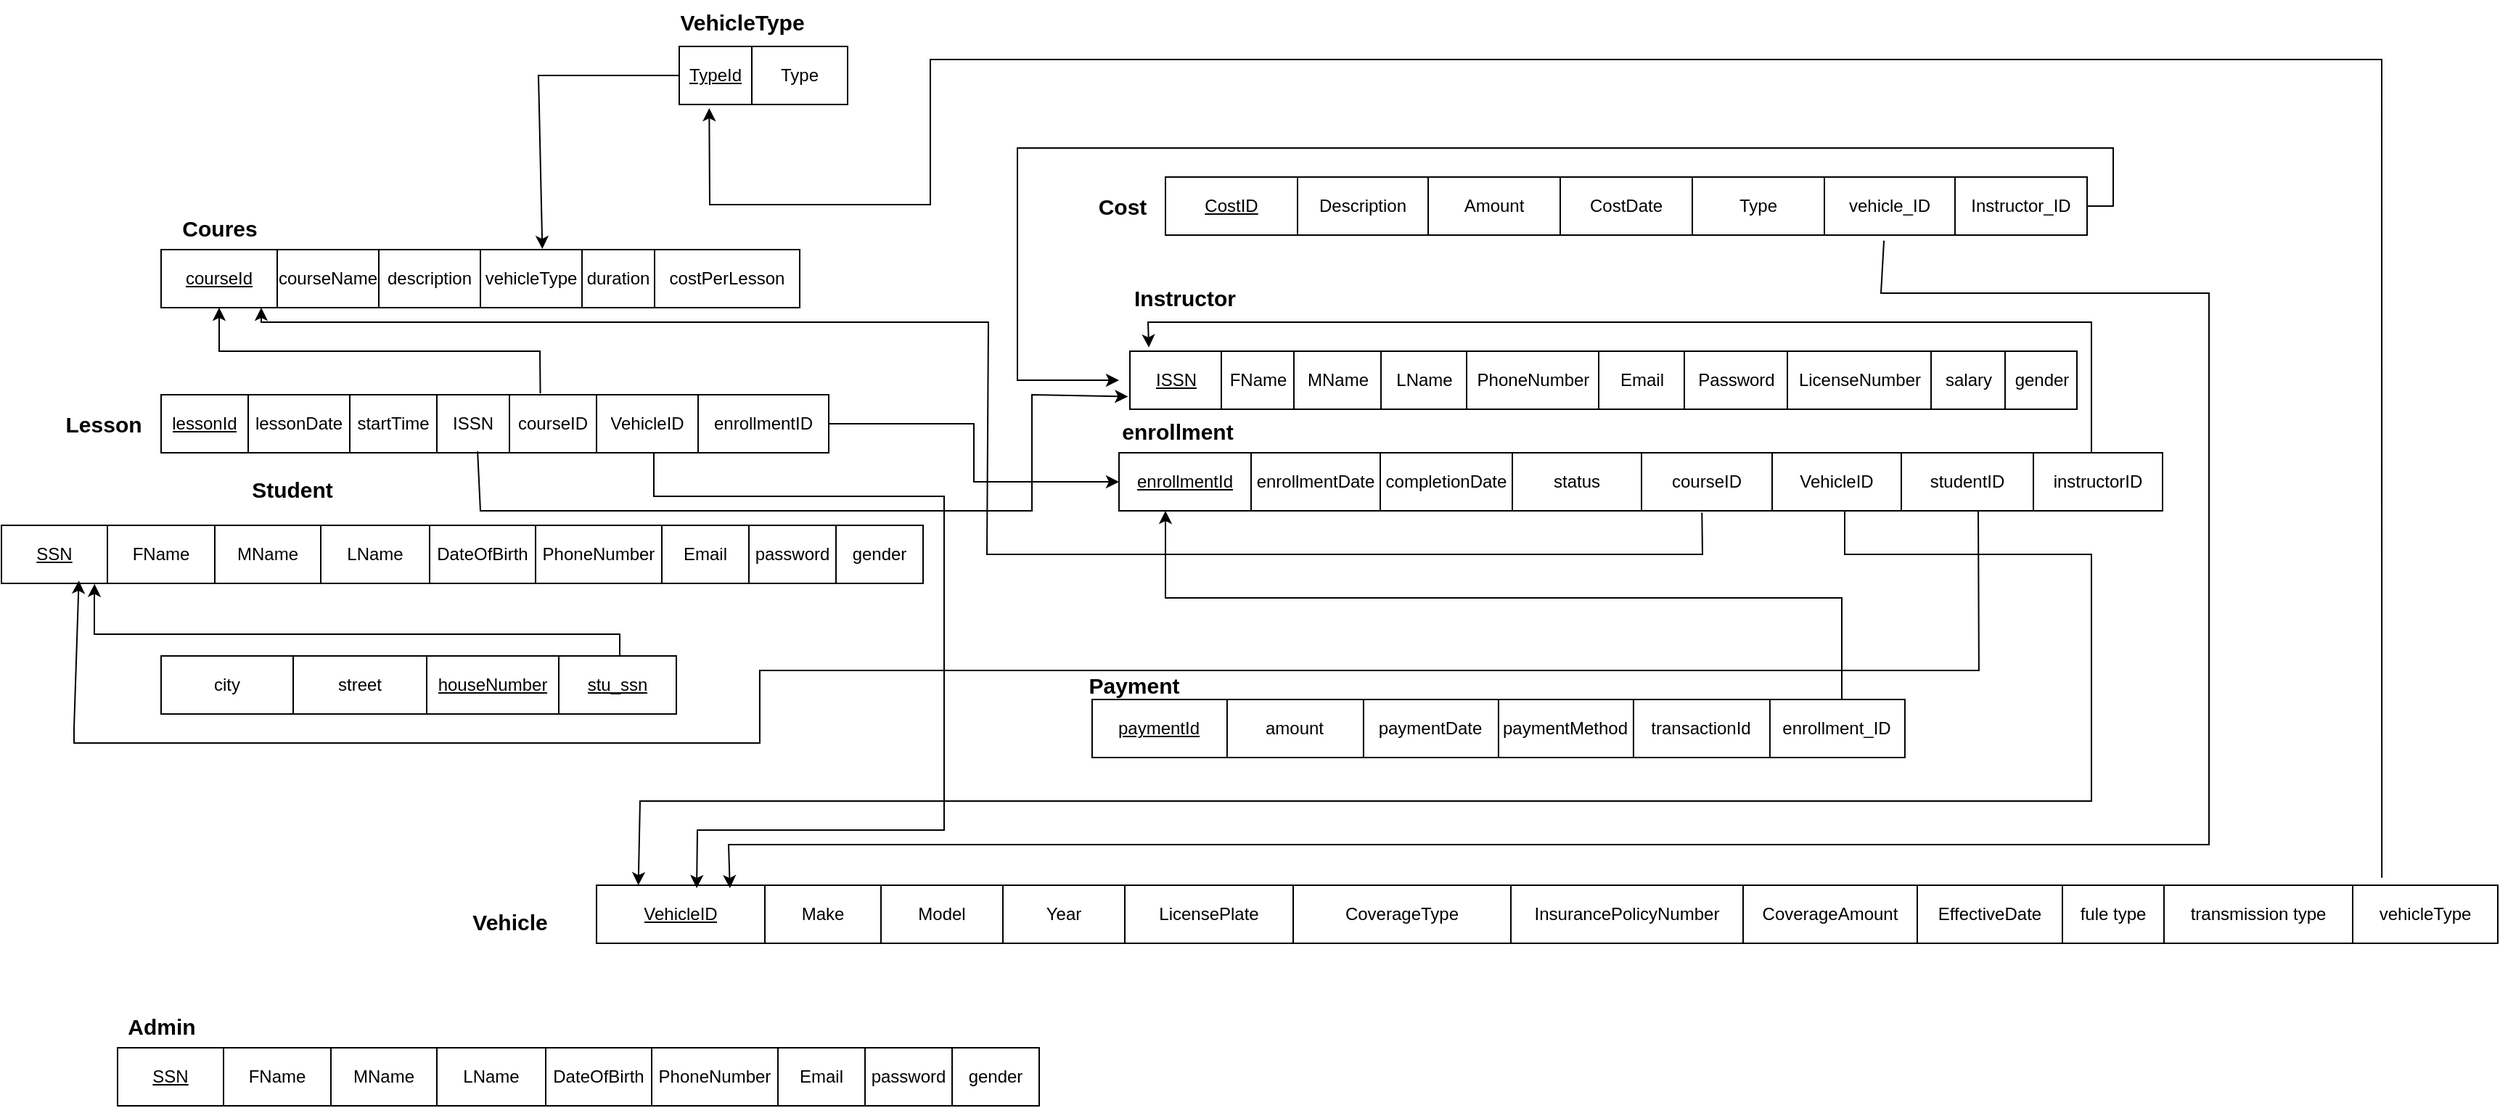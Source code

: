 <mxfile version="22.0.2" type="device">
  <diagram name="Page-1" id="teo13MFbhK6jExrxLfkH">
    <mxGraphModel dx="1036" dy="614" grid="1" gridSize="10" guides="1" tooltips="1" connect="1" arrows="1" fold="1" page="1" pageScale="1" pageWidth="850" pageHeight="1100" math="0" shadow="0">
      <root>
        <mxCell id="0" />
        <mxCell id="1" parent="0" />
        <mxCell id="8K3IB-IRIScUJr-WpSgx-10" value="" style="shape=table;startSize=0;container=1;collapsible=0;childLayout=tableLayout;" parent="1" vertex="1">
          <mxGeometry x="150" y="190" width="440" height="40" as="geometry" />
        </mxCell>
        <mxCell id="8K3IB-IRIScUJr-WpSgx-11" value="" style="shape=tableRow;horizontal=0;startSize=0;swimlaneHead=0;swimlaneBody=0;strokeColor=inherit;top=0;left=0;bottom=0;right=0;collapsible=0;dropTarget=0;fillColor=none;points=[[0,0.5],[1,0.5]];portConstraint=eastwest;" parent="8K3IB-IRIScUJr-WpSgx-10" vertex="1">
          <mxGeometry width="440" height="40" as="geometry" />
        </mxCell>
        <mxCell id="8K3IB-IRIScUJr-WpSgx-12" value="&lt;u&gt;courseId&lt;/u&gt;" style="shape=partialRectangle;html=1;whiteSpace=wrap;connectable=0;strokeColor=inherit;overflow=hidden;fillColor=none;top=0;left=0;bottom=0;right=0;pointerEvents=1;" parent="8K3IB-IRIScUJr-WpSgx-11" vertex="1">
          <mxGeometry width="80" height="40" as="geometry">
            <mxRectangle width="80" height="40" as="alternateBounds" />
          </mxGeometry>
        </mxCell>
        <mxCell id="8K3IB-IRIScUJr-WpSgx-13" value="courseName" style="shape=partialRectangle;html=1;whiteSpace=wrap;connectable=0;strokeColor=inherit;overflow=hidden;fillColor=none;top=0;left=0;bottom=0;right=0;pointerEvents=1;" parent="8K3IB-IRIScUJr-WpSgx-11" vertex="1">
          <mxGeometry x="80" width="70" height="40" as="geometry">
            <mxRectangle width="70" height="40" as="alternateBounds" />
          </mxGeometry>
        </mxCell>
        <mxCell id="8K3IB-IRIScUJr-WpSgx-14" value="description" style="shape=partialRectangle;html=1;whiteSpace=wrap;connectable=0;strokeColor=inherit;overflow=hidden;fillColor=none;top=0;left=0;bottom=0;right=0;pointerEvents=1;" parent="8K3IB-IRIScUJr-WpSgx-11" vertex="1">
          <mxGeometry x="150" width="70" height="40" as="geometry">
            <mxRectangle width="70" height="40" as="alternateBounds" />
          </mxGeometry>
        </mxCell>
        <mxCell id="8K3IB-IRIScUJr-WpSgx-15" value="vehicleType" style="shape=partialRectangle;html=1;whiteSpace=wrap;connectable=0;strokeColor=inherit;overflow=hidden;fillColor=none;top=0;left=0;bottom=0;right=0;pointerEvents=1;" parent="8K3IB-IRIScUJr-WpSgx-11" vertex="1">
          <mxGeometry x="220" width="70" height="40" as="geometry">
            <mxRectangle width="70" height="40" as="alternateBounds" />
          </mxGeometry>
        </mxCell>
        <mxCell id="8K3IB-IRIScUJr-WpSgx-16" value="duration" style="shape=partialRectangle;html=1;whiteSpace=wrap;connectable=0;strokeColor=inherit;overflow=hidden;fillColor=none;top=0;left=0;bottom=0;right=0;pointerEvents=1;" parent="8K3IB-IRIScUJr-WpSgx-11" vertex="1">
          <mxGeometry x="290" width="50" height="40" as="geometry">
            <mxRectangle width="50" height="40" as="alternateBounds" />
          </mxGeometry>
        </mxCell>
        <mxCell id="8K3IB-IRIScUJr-WpSgx-17" value="costPerLesson" style="shape=partialRectangle;html=1;whiteSpace=wrap;connectable=0;strokeColor=inherit;overflow=hidden;fillColor=none;top=0;left=0;bottom=0;right=0;pointerEvents=1;" parent="8K3IB-IRIScUJr-WpSgx-11" vertex="1">
          <mxGeometry x="340" width="100" height="40" as="geometry">
            <mxRectangle width="100" height="40" as="alternateBounds" />
          </mxGeometry>
        </mxCell>
        <mxCell id="8K3IB-IRIScUJr-WpSgx-18" value="" style="shape=table;startSize=0;container=1;collapsible=0;childLayout=tableLayout;" parent="1" vertex="1">
          <mxGeometry x="150" y="290" width="460" height="40" as="geometry" />
        </mxCell>
        <mxCell id="8K3IB-IRIScUJr-WpSgx-19" value="" style="shape=tableRow;horizontal=0;startSize=0;swimlaneHead=0;swimlaneBody=0;strokeColor=inherit;top=0;left=0;bottom=0;right=0;collapsible=0;dropTarget=0;fillColor=none;points=[[0,0.5],[1,0.5]];portConstraint=eastwest;" parent="8K3IB-IRIScUJr-WpSgx-18" vertex="1">
          <mxGeometry width="460" height="40" as="geometry" />
        </mxCell>
        <mxCell id="8K3IB-IRIScUJr-WpSgx-20" value="&lt;u&gt;lessonId&lt;/u&gt;" style="shape=partialRectangle;html=1;whiteSpace=wrap;connectable=0;strokeColor=inherit;overflow=hidden;fillColor=none;top=0;left=0;bottom=0;right=0;pointerEvents=1;" parent="8K3IB-IRIScUJr-WpSgx-19" vertex="1">
          <mxGeometry width="60" height="40" as="geometry">
            <mxRectangle width="60" height="40" as="alternateBounds" />
          </mxGeometry>
        </mxCell>
        <mxCell id="8K3IB-IRIScUJr-WpSgx-21" value="lessonDate" style="shape=partialRectangle;html=1;whiteSpace=wrap;connectable=0;strokeColor=inherit;overflow=hidden;fillColor=none;top=0;left=0;bottom=0;right=0;pointerEvents=1;" parent="8K3IB-IRIScUJr-WpSgx-19" vertex="1">
          <mxGeometry x="60" width="70" height="40" as="geometry">
            <mxRectangle width="70" height="40" as="alternateBounds" />
          </mxGeometry>
        </mxCell>
        <mxCell id="8K3IB-IRIScUJr-WpSgx-22" value="startTime" style="shape=partialRectangle;html=1;whiteSpace=wrap;connectable=0;strokeColor=inherit;overflow=hidden;fillColor=none;top=0;left=0;bottom=0;right=0;pointerEvents=1;" parent="8K3IB-IRIScUJr-WpSgx-19" vertex="1">
          <mxGeometry x="130" width="60" height="40" as="geometry">
            <mxRectangle width="60" height="40" as="alternateBounds" />
          </mxGeometry>
        </mxCell>
        <mxCell id="8K3IB-IRIScUJr-WpSgx-23" value="ISSN" style="shape=partialRectangle;html=1;whiteSpace=wrap;connectable=0;strokeColor=inherit;overflow=hidden;fillColor=none;top=0;left=0;bottom=0;right=0;pointerEvents=1;" parent="8K3IB-IRIScUJr-WpSgx-19" vertex="1">
          <mxGeometry x="190" width="50" height="40" as="geometry">
            <mxRectangle width="50" height="40" as="alternateBounds" />
          </mxGeometry>
        </mxCell>
        <mxCell id="8K3IB-IRIScUJr-WpSgx-24" value="courseID" style="shape=partialRectangle;html=1;whiteSpace=wrap;connectable=0;strokeColor=inherit;overflow=hidden;fillColor=none;top=0;left=0;bottom=0;right=0;pointerEvents=1;" parent="8K3IB-IRIScUJr-WpSgx-19" vertex="1">
          <mxGeometry x="240" width="60" height="40" as="geometry">
            <mxRectangle width="60" height="40" as="alternateBounds" />
          </mxGeometry>
        </mxCell>
        <mxCell id="8K3IB-IRIScUJr-WpSgx-25" value="VehicleID" style="shape=partialRectangle;html=1;whiteSpace=wrap;connectable=0;strokeColor=inherit;overflow=hidden;fillColor=none;top=0;left=0;bottom=0;right=0;pointerEvents=1;" parent="8K3IB-IRIScUJr-WpSgx-19" vertex="1">
          <mxGeometry x="300" width="70" height="40" as="geometry">
            <mxRectangle width="70" height="40" as="alternateBounds" />
          </mxGeometry>
        </mxCell>
        <mxCell id="8K3IB-IRIScUJr-WpSgx-26" value="enrollmentID" style="shape=partialRectangle;html=1;whiteSpace=wrap;connectable=0;strokeColor=inherit;overflow=hidden;fillColor=none;top=0;left=0;bottom=0;right=0;pointerEvents=1;" parent="8K3IB-IRIScUJr-WpSgx-19" vertex="1">
          <mxGeometry x="370" width="90" height="40" as="geometry">
            <mxRectangle width="90" height="40" as="alternateBounds" />
          </mxGeometry>
        </mxCell>
        <mxCell id="8K3IB-IRIScUJr-WpSgx-27" value="" style="shape=table;startSize=0;container=1;collapsible=0;childLayout=tableLayout;" parent="1" vertex="1">
          <mxGeometry x="817.5" y="260" width="652.5" height="40" as="geometry" />
        </mxCell>
        <mxCell id="8K3IB-IRIScUJr-WpSgx-28" value="" style="shape=tableRow;horizontal=0;startSize=0;swimlaneHead=0;swimlaneBody=0;strokeColor=inherit;top=0;left=0;bottom=0;right=0;collapsible=0;dropTarget=0;fillColor=none;points=[[0,0.5],[1,0.5]];portConstraint=eastwest;" parent="8K3IB-IRIScUJr-WpSgx-27" vertex="1">
          <mxGeometry width="652.5" height="40" as="geometry" />
        </mxCell>
        <mxCell id="8K3IB-IRIScUJr-WpSgx-29" value="&lt;u&gt;ISSN&lt;/u&gt;" style="shape=partialRectangle;html=1;whiteSpace=wrap;connectable=0;strokeColor=inherit;overflow=hidden;fillColor=none;top=0;left=0;bottom=0;right=0;pointerEvents=1;" parent="8K3IB-IRIScUJr-WpSgx-28" vertex="1">
          <mxGeometry width="63" height="40" as="geometry">
            <mxRectangle width="63" height="40" as="alternateBounds" />
          </mxGeometry>
        </mxCell>
        <mxCell id="8K3IB-IRIScUJr-WpSgx-30" value="FName" style="shape=partialRectangle;html=1;whiteSpace=wrap;connectable=0;strokeColor=inherit;overflow=hidden;fillColor=none;top=0;left=0;bottom=0;right=0;pointerEvents=1;" parent="8K3IB-IRIScUJr-WpSgx-28" vertex="1">
          <mxGeometry x="63" width="50" height="40" as="geometry">
            <mxRectangle width="50" height="40" as="alternateBounds" />
          </mxGeometry>
        </mxCell>
        <mxCell id="8K3IB-IRIScUJr-WpSgx-31" value="MName" style="shape=partialRectangle;html=1;whiteSpace=wrap;connectable=0;strokeColor=inherit;overflow=hidden;fillColor=none;top=0;left=0;bottom=0;right=0;pointerEvents=1;" parent="8K3IB-IRIScUJr-WpSgx-28" vertex="1">
          <mxGeometry x="113" width="60" height="40" as="geometry">
            <mxRectangle width="60" height="40" as="alternateBounds" />
          </mxGeometry>
        </mxCell>
        <mxCell id="8K3IB-IRIScUJr-WpSgx-32" value="LName" style="shape=partialRectangle;html=1;whiteSpace=wrap;connectable=0;strokeColor=inherit;overflow=hidden;fillColor=none;top=0;left=0;bottom=0;right=0;pointerEvents=1;" parent="8K3IB-IRIScUJr-WpSgx-28" vertex="1">
          <mxGeometry x="173" width="59" height="40" as="geometry">
            <mxRectangle width="59" height="40" as="alternateBounds" />
          </mxGeometry>
        </mxCell>
        <mxCell id="8K3IB-IRIScUJr-WpSgx-33" value="PhoneNumber" style="shape=partialRectangle;html=1;whiteSpace=wrap;connectable=0;strokeColor=inherit;overflow=hidden;fillColor=none;top=0;left=0;bottom=0;right=0;pointerEvents=1;" parent="8K3IB-IRIScUJr-WpSgx-28" vertex="1">
          <mxGeometry x="232" width="91" height="40" as="geometry">
            <mxRectangle width="91" height="40" as="alternateBounds" />
          </mxGeometry>
        </mxCell>
        <mxCell id="ZAvDsY-G491ncxHVcpvr-13" value="Email" style="shape=partialRectangle;html=1;whiteSpace=wrap;connectable=0;strokeColor=inherit;overflow=hidden;fillColor=none;top=0;left=0;bottom=0;right=0;pointerEvents=1;" parent="8K3IB-IRIScUJr-WpSgx-28" vertex="1">
          <mxGeometry x="323" width="59" height="40" as="geometry">
            <mxRectangle width="59" height="40" as="alternateBounds" />
          </mxGeometry>
        </mxCell>
        <mxCell id="8K3IB-IRIScUJr-WpSgx-34" value="Password" style="shape=partialRectangle;html=1;whiteSpace=wrap;connectable=0;strokeColor=inherit;overflow=hidden;fillColor=none;top=0;left=0;bottom=0;right=0;pointerEvents=1;" parent="8K3IB-IRIScUJr-WpSgx-28" vertex="1">
          <mxGeometry x="382" width="71" height="40" as="geometry">
            <mxRectangle width="71" height="40" as="alternateBounds" />
          </mxGeometry>
        </mxCell>
        <mxCell id="8K3IB-IRIScUJr-WpSgx-35" value="LicenseNumber" style="shape=partialRectangle;html=1;whiteSpace=wrap;connectable=0;strokeColor=inherit;overflow=hidden;fillColor=none;top=0;left=0;bottom=0;right=0;pointerEvents=1;" parent="8K3IB-IRIScUJr-WpSgx-28" vertex="1">
          <mxGeometry x="453" width="99" height="40" as="geometry">
            <mxRectangle width="99" height="40" as="alternateBounds" />
          </mxGeometry>
        </mxCell>
        <mxCell id="8K3IB-IRIScUJr-WpSgx-36" value="salary" style="shape=partialRectangle;html=1;whiteSpace=wrap;connectable=0;strokeColor=inherit;overflow=hidden;fillColor=none;top=0;left=0;bottom=0;right=0;pointerEvents=1;" parent="8K3IB-IRIScUJr-WpSgx-28" vertex="1">
          <mxGeometry x="552" width="51" height="40" as="geometry">
            <mxRectangle width="51" height="40" as="alternateBounds" />
          </mxGeometry>
        </mxCell>
        <mxCell id="Yx13DyhsHsXI03rWYk0f-2" value="gender" style="shape=partialRectangle;html=1;whiteSpace=wrap;connectable=0;strokeColor=inherit;overflow=hidden;fillColor=none;top=0;left=0;bottom=0;right=0;pointerEvents=1;" parent="8K3IB-IRIScUJr-WpSgx-28" vertex="1">
          <mxGeometry x="603" width="50" height="40" as="geometry">
            <mxRectangle width="50" height="40" as="alternateBounds" />
          </mxGeometry>
        </mxCell>
        <mxCell id="8K3IB-IRIScUJr-WpSgx-37" value="" style="shape=table;startSize=0;container=1;collapsible=0;childLayout=tableLayout;" parent="1" vertex="1">
          <mxGeometry x="40" y="380" width="635" height="40.0" as="geometry" />
        </mxCell>
        <mxCell id="8K3IB-IRIScUJr-WpSgx-38" value="" style="shape=tableRow;horizontal=0;startSize=0;swimlaneHead=0;swimlaneBody=0;strokeColor=inherit;top=0;left=0;bottom=0;right=0;collapsible=0;dropTarget=0;fillColor=none;points=[[0,0.5],[1,0.5]];portConstraint=eastwest;" parent="8K3IB-IRIScUJr-WpSgx-37" vertex="1">
          <mxGeometry width="635" height="40" as="geometry" />
        </mxCell>
        <mxCell id="8K3IB-IRIScUJr-WpSgx-39" value="&lt;u&gt;SSN&lt;/u&gt;" style="shape=partialRectangle;html=1;whiteSpace=wrap;connectable=0;strokeColor=inherit;overflow=hidden;fillColor=none;top=0;left=0;bottom=0;right=0;pointerEvents=1;" parent="8K3IB-IRIScUJr-WpSgx-38" vertex="1">
          <mxGeometry width="73" height="40" as="geometry">
            <mxRectangle width="73" height="40" as="alternateBounds" />
          </mxGeometry>
        </mxCell>
        <mxCell id="8K3IB-IRIScUJr-WpSgx-40" value="FName" style="shape=partialRectangle;html=1;whiteSpace=wrap;connectable=0;strokeColor=inherit;overflow=hidden;fillColor=none;top=0;left=0;bottom=0;right=0;pointerEvents=1;" parent="8K3IB-IRIScUJr-WpSgx-38" vertex="1">
          <mxGeometry x="73" width="74" height="40" as="geometry">
            <mxRectangle width="74" height="40" as="alternateBounds" />
          </mxGeometry>
        </mxCell>
        <mxCell id="8K3IB-IRIScUJr-WpSgx-41" value="MName" style="shape=partialRectangle;html=1;whiteSpace=wrap;connectable=0;strokeColor=inherit;overflow=hidden;fillColor=none;top=0;left=0;bottom=0;right=0;pointerEvents=1;" parent="8K3IB-IRIScUJr-WpSgx-38" vertex="1">
          <mxGeometry x="147" width="73" height="40" as="geometry">
            <mxRectangle width="73" height="40" as="alternateBounds" />
          </mxGeometry>
        </mxCell>
        <mxCell id="8K3IB-IRIScUJr-WpSgx-42" value="LName" style="shape=partialRectangle;html=1;whiteSpace=wrap;connectable=0;strokeColor=inherit;overflow=hidden;fillColor=none;top=0;left=0;bottom=0;right=0;pointerEvents=1;" parent="8K3IB-IRIScUJr-WpSgx-38" vertex="1">
          <mxGeometry x="220" width="75" height="40" as="geometry">
            <mxRectangle width="75" height="40" as="alternateBounds" />
          </mxGeometry>
        </mxCell>
        <mxCell id="8K3IB-IRIScUJr-WpSgx-43" value="DateOfBirth" style="shape=partialRectangle;html=1;whiteSpace=wrap;connectable=0;strokeColor=inherit;overflow=hidden;fillColor=none;top=0;left=0;bottom=0;right=0;pointerEvents=1;" parent="8K3IB-IRIScUJr-WpSgx-38" vertex="1">
          <mxGeometry x="295" width="73" height="40" as="geometry">
            <mxRectangle width="73" height="40" as="alternateBounds" />
          </mxGeometry>
        </mxCell>
        <mxCell id="8K3IB-IRIScUJr-WpSgx-44" value="PhoneNumber" style="shape=partialRectangle;html=1;whiteSpace=wrap;connectable=0;strokeColor=inherit;overflow=hidden;fillColor=none;top=0;left=0;bottom=0;right=0;pointerEvents=1;" parent="8K3IB-IRIScUJr-WpSgx-38" vertex="1">
          <mxGeometry x="368" width="87" height="40" as="geometry">
            <mxRectangle width="87" height="40" as="alternateBounds" />
          </mxGeometry>
        </mxCell>
        <mxCell id="8K3IB-IRIScUJr-WpSgx-45" value="Email" style="shape=partialRectangle;html=1;whiteSpace=wrap;connectable=0;strokeColor=inherit;overflow=hidden;fillColor=none;top=0;left=0;bottom=0;right=0;pointerEvents=1;" parent="8K3IB-IRIScUJr-WpSgx-38" vertex="1">
          <mxGeometry x="455" width="60" height="40" as="geometry">
            <mxRectangle width="60" height="40" as="alternateBounds" />
          </mxGeometry>
        </mxCell>
        <mxCell id="ZAvDsY-G491ncxHVcpvr-3" value="password" style="shape=partialRectangle;html=1;whiteSpace=wrap;connectable=0;strokeColor=inherit;overflow=hidden;fillColor=none;top=0;left=0;bottom=0;right=0;pointerEvents=1;" parent="8K3IB-IRIScUJr-WpSgx-38" vertex="1">
          <mxGeometry x="515" width="60" height="40" as="geometry">
            <mxRectangle width="60" height="40" as="alternateBounds" />
          </mxGeometry>
        </mxCell>
        <mxCell id="Yx13DyhsHsXI03rWYk0f-1" value="gender" style="shape=partialRectangle;html=1;whiteSpace=wrap;connectable=0;strokeColor=inherit;overflow=hidden;fillColor=none;top=0;left=0;bottom=0;right=0;pointerEvents=1;" parent="8K3IB-IRIScUJr-WpSgx-38" vertex="1">
          <mxGeometry x="575" width="60" height="40" as="geometry">
            <mxRectangle width="60" height="40" as="alternateBounds" />
          </mxGeometry>
        </mxCell>
        <mxCell id="8K3IB-IRIScUJr-WpSgx-104" style="edgeStyle=orthogonalEdgeStyle;rounded=0;orthogonalLoop=1;jettySize=auto;html=1;exitX=0.859;exitY=0.045;exitDx=0;exitDy=0;exitPerimeter=0;entryX=0.101;entryY=1.008;entryDx=0;entryDy=0;entryPerimeter=0;" parent="1" target="8K3IB-IRIScUJr-WpSgx-38" edge="1">
          <mxGeometry relative="1" as="geometry">
            <mxPoint x="91.025" y="430.0" as="targetPoint" />
            <Array as="points">
              <mxPoint x="456" y="480" />
              <mxPoint x="466" y="480" />
              <mxPoint x="466" y="455" />
              <mxPoint x="104" y="455" />
              <mxPoint x="104" y="430" />
            </Array>
            <mxPoint x="455.945" y="482.0" as="sourcePoint" />
          </mxGeometry>
        </mxCell>
        <mxCell id="8K3IB-IRIScUJr-WpSgx-46" value="" style="shape=table;startSize=0;container=1;collapsible=0;childLayout=tableLayout;" parent="1" vertex="1">
          <mxGeometry x="150" y="470" width="355" height="40" as="geometry" />
        </mxCell>
        <mxCell id="8K3IB-IRIScUJr-WpSgx-47" value="" style="shape=tableRow;horizontal=0;startSize=0;swimlaneHead=0;swimlaneBody=0;strokeColor=inherit;top=0;left=0;bottom=0;right=0;collapsible=0;dropTarget=0;fillColor=none;points=[[0,0.5],[1,0.5]];portConstraint=eastwest;" parent="8K3IB-IRIScUJr-WpSgx-46" vertex="1">
          <mxGeometry width="355" height="40" as="geometry" />
        </mxCell>
        <mxCell id="8K3IB-IRIScUJr-WpSgx-48" value="city" style="shape=partialRectangle;html=1;whiteSpace=wrap;connectable=0;strokeColor=inherit;overflow=hidden;fillColor=none;top=0;left=0;bottom=0;right=0;pointerEvents=1;" parent="8K3IB-IRIScUJr-WpSgx-47" vertex="1">
          <mxGeometry width="91" height="40" as="geometry">
            <mxRectangle width="91" height="40" as="alternateBounds" />
          </mxGeometry>
        </mxCell>
        <mxCell id="8K3IB-IRIScUJr-WpSgx-49" value="street" style="shape=partialRectangle;html=1;whiteSpace=wrap;connectable=0;strokeColor=inherit;overflow=hidden;fillColor=none;top=0;left=0;bottom=0;right=0;pointerEvents=1;" parent="8K3IB-IRIScUJr-WpSgx-47" vertex="1">
          <mxGeometry x="91" width="92" height="40" as="geometry">
            <mxRectangle width="92" height="40" as="alternateBounds" />
          </mxGeometry>
        </mxCell>
        <mxCell id="8K3IB-IRIScUJr-WpSgx-50" value="&lt;u&gt;houseNumber&lt;/u&gt;" style="shape=partialRectangle;html=1;whiteSpace=wrap;connectable=0;strokeColor=inherit;overflow=hidden;fillColor=none;top=0;left=0;bottom=0;right=0;pointerEvents=1;" parent="8K3IB-IRIScUJr-WpSgx-47" vertex="1">
          <mxGeometry x="183" width="91" height="40" as="geometry">
            <mxRectangle width="91" height="40" as="alternateBounds" />
          </mxGeometry>
        </mxCell>
        <mxCell id="8K3IB-IRIScUJr-WpSgx-51" value="&lt;u&gt;stu_ssn&lt;/u&gt;" style="shape=partialRectangle;html=1;whiteSpace=wrap;connectable=0;strokeColor=inherit;overflow=hidden;fillColor=none;top=0;left=0;bottom=0;right=0;pointerEvents=1;" parent="8K3IB-IRIScUJr-WpSgx-47" vertex="1">
          <mxGeometry x="274" width="81" height="40" as="geometry">
            <mxRectangle width="81" height="40" as="alternateBounds" />
          </mxGeometry>
        </mxCell>
        <mxCell id="8K3IB-IRIScUJr-WpSgx-105" style="edgeStyle=orthogonalEdgeStyle;rounded=0;orthogonalLoop=1;jettySize=auto;html=1;" parent="1" edge="1">
          <mxGeometry relative="1" as="geometry">
            <mxPoint x="842" y="370" as="targetPoint" />
            <mxPoint x="1308" y="506" as="sourcePoint" />
            <Array as="points">
              <mxPoint x="1308" y="430" />
              <mxPoint x="842" y="430" />
            </Array>
          </mxGeometry>
        </mxCell>
        <mxCell id="8K3IB-IRIScUJr-WpSgx-87" value="" style="shape=table;startSize=0;container=1;collapsible=0;childLayout=tableLayout;" parent="1" vertex="1">
          <mxGeometry x="791.47" y="500" width="560" height="40" as="geometry" />
        </mxCell>
        <mxCell id="8K3IB-IRIScUJr-WpSgx-88" value="" style="shape=tableRow;horizontal=0;startSize=0;swimlaneHead=0;swimlaneBody=0;strokeColor=inherit;top=0;left=0;bottom=0;right=0;collapsible=0;dropTarget=0;fillColor=none;points=[[0,0.5],[1,0.5]];portConstraint=eastwest;" parent="8K3IB-IRIScUJr-WpSgx-87" vertex="1">
          <mxGeometry width="560" height="40" as="geometry" />
        </mxCell>
        <mxCell id="8K3IB-IRIScUJr-WpSgx-89" value="&lt;u&gt;paymentId&lt;/u&gt;" style="shape=partialRectangle;html=1;whiteSpace=wrap;connectable=0;strokeColor=inherit;overflow=hidden;fillColor=none;top=0;left=0;bottom=0;right=0;pointerEvents=1;" parent="8K3IB-IRIScUJr-WpSgx-88" vertex="1">
          <mxGeometry width="93" height="40" as="geometry">
            <mxRectangle width="93" height="40" as="alternateBounds" />
          </mxGeometry>
        </mxCell>
        <mxCell id="8K3IB-IRIScUJr-WpSgx-90" value="amount" style="shape=partialRectangle;html=1;whiteSpace=wrap;connectable=0;strokeColor=inherit;overflow=hidden;fillColor=none;top=0;left=0;bottom=0;right=0;pointerEvents=1;" parent="8K3IB-IRIScUJr-WpSgx-88" vertex="1">
          <mxGeometry x="93" width="94" height="40" as="geometry">
            <mxRectangle width="94" height="40" as="alternateBounds" />
          </mxGeometry>
        </mxCell>
        <mxCell id="8K3IB-IRIScUJr-WpSgx-91" value="paymentDate" style="shape=partialRectangle;html=1;whiteSpace=wrap;connectable=0;strokeColor=inherit;overflow=hidden;fillColor=none;top=0;left=0;bottom=0;right=0;pointerEvents=1;" parent="8K3IB-IRIScUJr-WpSgx-88" vertex="1">
          <mxGeometry x="187" width="93" height="40" as="geometry">
            <mxRectangle width="93" height="40" as="alternateBounds" />
          </mxGeometry>
        </mxCell>
        <mxCell id="8K3IB-IRIScUJr-WpSgx-92" value="paymentMethod" style="shape=partialRectangle;html=1;whiteSpace=wrap;connectable=0;strokeColor=inherit;overflow=hidden;fillColor=none;top=0;left=0;bottom=0;right=0;pointerEvents=1;" parent="8K3IB-IRIScUJr-WpSgx-88" vertex="1">
          <mxGeometry x="280" width="93" height="40" as="geometry">
            <mxRectangle width="93" height="40" as="alternateBounds" />
          </mxGeometry>
        </mxCell>
        <mxCell id="8K3IB-IRIScUJr-WpSgx-93" value="transactionId" style="shape=partialRectangle;html=1;whiteSpace=wrap;connectable=0;strokeColor=inherit;overflow=hidden;fillColor=none;top=0;left=0;bottom=0;right=0;pointerEvents=1;" parent="8K3IB-IRIScUJr-WpSgx-88" vertex="1">
          <mxGeometry x="373" width="94" height="40" as="geometry">
            <mxRectangle width="94" height="40" as="alternateBounds" />
          </mxGeometry>
        </mxCell>
        <mxCell id="8K3IB-IRIScUJr-WpSgx-94" value="enrollment_ID" style="shape=partialRectangle;html=1;whiteSpace=wrap;connectable=0;strokeColor=inherit;overflow=hidden;fillColor=none;top=0;left=0;bottom=0;right=0;pointerEvents=1;" parent="8K3IB-IRIScUJr-WpSgx-88" vertex="1">
          <mxGeometry x="467" width="93" height="40" as="geometry">
            <mxRectangle width="93" height="40" as="alternateBounds" />
          </mxGeometry>
        </mxCell>
        <mxCell id="8K3IB-IRIScUJr-WpSgx-66" value="" style="shape=table;startSize=0;container=1;collapsible=0;childLayout=tableLayout;" parent="1" vertex="1">
          <mxGeometry x="810" y="330" width="719" height="40" as="geometry" />
        </mxCell>
        <mxCell id="8K3IB-IRIScUJr-WpSgx-67" value="" style="shape=tableRow;horizontal=0;startSize=0;swimlaneHead=0;swimlaneBody=0;strokeColor=inherit;top=0;left=0;bottom=0;right=0;collapsible=0;dropTarget=0;fillColor=none;points=[[0,0.5],[1,0.5]];portConstraint=eastwest;" parent="8K3IB-IRIScUJr-WpSgx-66" vertex="1">
          <mxGeometry width="719" height="40" as="geometry" />
        </mxCell>
        <mxCell id="8K3IB-IRIScUJr-WpSgx-68" value="&lt;u&gt;enrollmentId&lt;/u&gt;" style="shape=partialRectangle;html=1;whiteSpace=wrap;connectable=0;strokeColor=inherit;overflow=hidden;fillColor=none;top=0;left=0;bottom=0;right=0;pointerEvents=1;" parent="8K3IB-IRIScUJr-WpSgx-67" vertex="1">
          <mxGeometry width="91" height="40" as="geometry">
            <mxRectangle width="91" height="40" as="alternateBounds" />
          </mxGeometry>
        </mxCell>
        <mxCell id="8K3IB-IRIScUJr-WpSgx-69" value="enrollmentDate" style="shape=partialRectangle;html=1;whiteSpace=wrap;connectable=0;strokeColor=inherit;overflow=hidden;fillColor=none;top=0;left=0;bottom=0;right=0;pointerEvents=1;" parent="8K3IB-IRIScUJr-WpSgx-67" vertex="1">
          <mxGeometry x="91" width="89" height="40" as="geometry">
            <mxRectangle width="89" height="40" as="alternateBounds" />
          </mxGeometry>
        </mxCell>
        <mxCell id="8K3IB-IRIScUJr-WpSgx-70" value="completionDate" style="shape=partialRectangle;html=1;whiteSpace=wrap;connectable=0;strokeColor=inherit;overflow=hidden;fillColor=none;top=0;left=0;bottom=0;right=0;pointerEvents=1;" parent="8K3IB-IRIScUJr-WpSgx-67" vertex="1">
          <mxGeometry x="180" width="91" height="40" as="geometry">
            <mxRectangle width="91" height="40" as="alternateBounds" />
          </mxGeometry>
        </mxCell>
        <mxCell id="8K3IB-IRIScUJr-WpSgx-71" value="status" style="shape=partialRectangle;html=1;whiteSpace=wrap;connectable=0;strokeColor=inherit;overflow=hidden;fillColor=none;top=0;left=0;bottom=0;right=0;pointerEvents=1;" parent="8K3IB-IRIScUJr-WpSgx-67" vertex="1">
          <mxGeometry x="271" width="89" height="40" as="geometry">
            <mxRectangle width="89" height="40" as="alternateBounds" />
          </mxGeometry>
        </mxCell>
        <mxCell id="8K3IB-IRIScUJr-WpSgx-72" value="courseID" style="shape=partialRectangle;html=1;whiteSpace=wrap;connectable=0;strokeColor=inherit;overflow=hidden;fillColor=none;top=0;left=0;bottom=0;right=0;pointerEvents=1;" parent="8K3IB-IRIScUJr-WpSgx-67" vertex="1">
          <mxGeometry x="360" width="90" height="40" as="geometry">
            <mxRectangle width="90" height="40" as="alternateBounds" />
          </mxGeometry>
        </mxCell>
        <mxCell id="8K3IB-IRIScUJr-WpSgx-73" value="VehicleID" style="shape=partialRectangle;html=1;whiteSpace=wrap;connectable=0;strokeColor=inherit;overflow=hidden;fillColor=none;top=0;left=0;bottom=0;right=0;pointerEvents=1;" parent="8K3IB-IRIScUJr-WpSgx-67" vertex="1">
          <mxGeometry x="450" width="89" height="40" as="geometry">
            <mxRectangle width="89" height="40" as="alternateBounds" />
          </mxGeometry>
        </mxCell>
        <mxCell id="8K3IB-IRIScUJr-WpSgx-74" value="studentID" style="shape=partialRectangle;html=1;whiteSpace=wrap;connectable=0;strokeColor=inherit;overflow=hidden;fillColor=none;top=0;left=0;bottom=0;right=0;pointerEvents=1;" parent="8K3IB-IRIScUJr-WpSgx-67" vertex="1">
          <mxGeometry x="539" width="91" height="40" as="geometry">
            <mxRectangle width="91" height="40" as="alternateBounds" />
          </mxGeometry>
        </mxCell>
        <mxCell id="8K3IB-IRIScUJr-WpSgx-75" value="instructorID" style="shape=partialRectangle;html=1;whiteSpace=wrap;connectable=0;strokeColor=inherit;overflow=hidden;fillColor=none;top=0;left=0;bottom=0;right=0;pointerEvents=1;" parent="8K3IB-IRIScUJr-WpSgx-67" vertex="1">
          <mxGeometry x="630" width="89" height="40" as="geometry">
            <mxRectangle width="89" height="40" as="alternateBounds" />
          </mxGeometry>
        </mxCell>
        <mxCell id="8K3IB-IRIScUJr-WpSgx-108" value="" style="endArrow=classic;html=1;rounded=0;entryX=0.02;entryY=-0.065;entryDx=0;entryDy=0;entryPerimeter=0;" parent="1" target="8K3IB-IRIScUJr-WpSgx-28" edge="1">
          <mxGeometry width="50" height="50" relative="1" as="geometry">
            <mxPoint x="1480" y="330" as="sourcePoint" />
            <mxPoint x="830" y="240" as="targetPoint" />
            <Array as="points">
              <mxPoint x="1480" y="270" />
              <mxPoint x="1480" y="240" />
              <mxPoint x="830" y="240" />
            </Array>
          </mxGeometry>
        </mxCell>
        <mxCell id="8K3IB-IRIScUJr-WpSgx-110" style="edgeStyle=orthogonalEdgeStyle;rounded=0;orthogonalLoop=1;jettySize=auto;html=1;exitX=1;exitY=0.5;exitDx=0;exitDy=0;" parent="1" source="8K3IB-IRIScUJr-WpSgx-19" target="8K3IB-IRIScUJr-WpSgx-67" edge="1">
          <mxGeometry relative="1" as="geometry" />
        </mxCell>
        <mxCell id="8K3IB-IRIScUJr-WpSgx-95" value="" style="shape=table;startSize=0;container=1;collapsible=0;childLayout=tableLayout;" parent="1" vertex="1">
          <mxGeometry x="842" y="140" width="635" height="40" as="geometry" />
        </mxCell>
        <mxCell id="8K3IB-IRIScUJr-WpSgx-96" value="" style="shape=tableRow;horizontal=0;startSize=0;swimlaneHead=0;swimlaneBody=0;strokeColor=inherit;top=0;left=0;bottom=0;right=0;collapsible=0;dropTarget=0;fillColor=none;points=[[0,0.5],[1,0.5]];portConstraint=eastwest;" parent="8K3IB-IRIScUJr-WpSgx-95" vertex="1">
          <mxGeometry width="635" height="40" as="geometry" />
        </mxCell>
        <mxCell id="8K3IB-IRIScUJr-WpSgx-97" value="&lt;u&gt;CostID&lt;/u&gt;" style="shape=partialRectangle;html=1;whiteSpace=wrap;connectable=0;strokeColor=inherit;overflow=hidden;fillColor=none;top=0;left=0;bottom=0;right=0;pointerEvents=1;" parent="8K3IB-IRIScUJr-WpSgx-96" vertex="1">
          <mxGeometry width="91" height="40" as="geometry">
            <mxRectangle width="91" height="40" as="alternateBounds" />
          </mxGeometry>
        </mxCell>
        <mxCell id="8K3IB-IRIScUJr-WpSgx-98" value="Description" style="shape=partialRectangle;html=1;whiteSpace=wrap;connectable=0;strokeColor=inherit;overflow=hidden;fillColor=none;top=0;left=0;bottom=0;right=0;pointerEvents=1;" parent="8K3IB-IRIScUJr-WpSgx-96" vertex="1">
          <mxGeometry x="91" width="90" height="40" as="geometry">
            <mxRectangle width="90" height="40" as="alternateBounds" />
          </mxGeometry>
        </mxCell>
        <mxCell id="8K3IB-IRIScUJr-WpSgx-99" value="Amount" style="shape=partialRectangle;html=1;whiteSpace=wrap;connectable=0;strokeColor=inherit;overflow=hidden;fillColor=none;top=0;left=0;bottom=0;right=0;pointerEvents=1;" parent="8K3IB-IRIScUJr-WpSgx-96" vertex="1">
          <mxGeometry x="181" width="91" height="40" as="geometry">
            <mxRectangle width="91" height="40" as="alternateBounds" />
          </mxGeometry>
        </mxCell>
        <mxCell id="8K3IB-IRIScUJr-WpSgx-100" value="CostDate" style="shape=partialRectangle;html=1;whiteSpace=wrap;connectable=0;strokeColor=inherit;overflow=hidden;fillColor=none;top=0;left=0;bottom=0;right=0;pointerEvents=1;" parent="8K3IB-IRIScUJr-WpSgx-96" vertex="1">
          <mxGeometry x="272" width="91" height="40" as="geometry">
            <mxRectangle width="91" height="40" as="alternateBounds" />
          </mxGeometry>
        </mxCell>
        <mxCell id="8K3IB-IRIScUJr-WpSgx-101" value="Type" style="shape=partialRectangle;html=1;whiteSpace=wrap;connectable=0;strokeColor=inherit;overflow=hidden;fillColor=none;top=0;left=0;bottom=0;right=0;pointerEvents=1;" parent="8K3IB-IRIScUJr-WpSgx-96" vertex="1">
          <mxGeometry x="363" width="91" height="40" as="geometry">
            <mxRectangle width="91" height="40" as="alternateBounds" />
          </mxGeometry>
        </mxCell>
        <mxCell id="8K3IB-IRIScUJr-WpSgx-102" value="vehicle_ID" style="shape=partialRectangle;html=1;whiteSpace=wrap;connectable=0;strokeColor=inherit;overflow=hidden;fillColor=none;top=0;left=0;bottom=0;right=0;pointerEvents=1;" parent="8K3IB-IRIScUJr-WpSgx-96" vertex="1">
          <mxGeometry x="454" width="90" height="40" as="geometry">
            <mxRectangle width="90" height="40" as="alternateBounds" />
          </mxGeometry>
        </mxCell>
        <mxCell id="8K3IB-IRIScUJr-WpSgx-103" value="Instructor_ID" style="shape=partialRectangle;html=1;whiteSpace=wrap;connectable=0;strokeColor=inherit;overflow=hidden;fillColor=none;top=0;left=0;bottom=0;right=0;pointerEvents=1;" parent="8K3IB-IRIScUJr-WpSgx-96" vertex="1">
          <mxGeometry x="544" width="91" height="40" as="geometry">
            <mxRectangle width="91" height="40" as="alternateBounds" />
          </mxGeometry>
        </mxCell>
        <mxCell id="8K3IB-IRIScUJr-WpSgx-111" style="edgeStyle=orthogonalEdgeStyle;rounded=0;orthogonalLoop=1;jettySize=auto;html=1;exitX=1;exitY=0.5;exitDx=0;exitDy=0;" parent="1" source="8K3IB-IRIScUJr-WpSgx-96" edge="1">
          <mxGeometry relative="1" as="geometry">
            <mxPoint x="810" y="280" as="targetPoint" />
            <Array as="points">
              <mxPoint x="1495" y="160" />
              <mxPoint x="1495" y="120" />
              <mxPoint x="740" y="120" />
              <mxPoint x="740" y="280" />
            </Array>
          </mxGeometry>
        </mxCell>
        <mxCell id="8K3IB-IRIScUJr-WpSgx-52" value="" style="shape=table;startSize=0;container=1;collapsible=0;childLayout=tableLayout;" parent="1" vertex="1">
          <mxGeometry x="450" y="628" width="1310" height="40" as="geometry" />
        </mxCell>
        <mxCell id="8K3IB-IRIScUJr-WpSgx-53" value="" style="shape=tableRow;horizontal=0;startSize=0;swimlaneHead=0;swimlaneBody=0;strokeColor=inherit;top=0;left=0;bottom=0;right=0;collapsible=0;dropTarget=0;fillColor=none;points=[[0,0.5],[1,0.5]];portConstraint=eastwest;" parent="8K3IB-IRIScUJr-WpSgx-52" vertex="1">
          <mxGeometry width="1310" height="40" as="geometry" />
        </mxCell>
        <mxCell id="8K3IB-IRIScUJr-WpSgx-54" value="&lt;u&gt;VehicleID&lt;/u&gt;" style="shape=partialRectangle;html=1;whiteSpace=wrap;connectable=0;strokeColor=inherit;overflow=hidden;fillColor=none;top=0;left=0;bottom=0;right=0;pointerEvents=1;" parent="8K3IB-IRIScUJr-WpSgx-53" vertex="1">
          <mxGeometry width="116" height="40" as="geometry">
            <mxRectangle width="116" height="40" as="alternateBounds" />
          </mxGeometry>
        </mxCell>
        <mxCell id="8K3IB-IRIScUJr-WpSgx-55" value="Make" style="shape=partialRectangle;html=1;whiteSpace=wrap;connectable=0;strokeColor=inherit;overflow=hidden;fillColor=none;top=0;left=0;bottom=0;right=0;pointerEvents=1;" parent="8K3IB-IRIScUJr-WpSgx-53" vertex="1">
          <mxGeometry x="116" width="80" height="40" as="geometry">
            <mxRectangle width="80" height="40" as="alternateBounds" />
          </mxGeometry>
        </mxCell>
        <mxCell id="8K3IB-IRIScUJr-WpSgx-56" value="Model" style="shape=partialRectangle;html=1;whiteSpace=wrap;connectable=0;strokeColor=inherit;overflow=hidden;fillColor=none;top=0;left=0;bottom=0;right=0;pointerEvents=1;" parent="8K3IB-IRIScUJr-WpSgx-53" vertex="1">
          <mxGeometry x="196" width="84" height="40" as="geometry">
            <mxRectangle width="84" height="40" as="alternateBounds" />
          </mxGeometry>
        </mxCell>
        <mxCell id="8K3IB-IRIScUJr-WpSgx-57" value="Year" style="shape=partialRectangle;html=1;whiteSpace=wrap;connectable=0;strokeColor=inherit;overflow=hidden;fillColor=none;top=0;left=0;bottom=0;right=0;pointerEvents=1;" parent="8K3IB-IRIScUJr-WpSgx-53" vertex="1">
          <mxGeometry x="280" width="84" height="40" as="geometry">
            <mxRectangle width="84" height="40" as="alternateBounds" />
          </mxGeometry>
        </mxCell>
        <mxCell id="8K3IB-IRIScUJr-WpSgx-58" value="LicensePlate" style="shape=partialRectangle;html=1;whiteSpace=wrap;connectable=0;strokeColor=inherit;overflow=hidden;fillColor=none;top=0;left=0;bottom=0;right=0;pointerEvents=1;" parent="8K3IB-IRIScUJr-WpSgx-53" vertex="1">
          <mxGeometry x="364" width="116" height="40" as="geometry">
            <mxRectangle width="116" height="40" as="alternateBounds" />
          </mxGeometry>
        </mxCell>
        <mxCell id="8K3IB-IRIScUJr-WpSgx-59" value="CoverageType" style="shape=partialRectangle;html=1;whiteSpace=wrap;connectable=0;strokeColor=inherit;overflow=hidden;fillColor=none;top=0;left=0;bottom=0;right=0;pointerEvents=1;" parent="8K3IB-IRIScUJr-WpSgx-53" vertex="1">
          <mxGeometry x="480" width="150" height="40" as="geometry">
            <mxRectangle width="150" height="40" as="alternateBounds" />
          </mxGeometry>
        </mxCell>
        <mxCell id="8K3IB-IRIScUJr-WpSgx-60" value="InsurancePolicyNumber" style="shape=partialRectangle;html=1;whiteSpace=wrap;connectable=0;strokeColor=inherit;overflow=hidden;fillColor=none;top=0;left=0;bottom=0;right=0;pointerEvents=1;" parent="8K3IB-IRIScUJr-WpSgx-53" vertex="1">
          <mxGeometry x="630" width="160" height="40" as="geometry">
            <mxRectangle width="160" height="40" as="alternateBounds" />
          </mxGeometry>
        </mxCell>
        <mxCell id="8K3IB-IRIScUJr-WpSgx-61" value="CoverageAmount" style="shape=partialRectangle;html=1;whiteSpace=wrap;connectable=0;strokeColor=inherit;overflow=hidden;fillColor=none;top=0;left=0;bottom=0;right=0;pointerEvents=1;" parent="8K3IB-IRIScUJr-WpSgx-53" vertex="1">
          <mxGeometry x="790" width="120" height="40" as="geometry">
            <mxRectangle width="120" height="40" as="alternateBounds" />
          </mxGeometry>
        </mxCell>
        <mxCell id="8K3IB-IRIScUJr-WpSgx-62" value="EffectiveDate" style="shape=partialRectangle;html=1;whiteSpace=wrap;connectable=0;strokeColor=inherit;overflow=hidden;fillColor=none;top=0;left=0;bottom=0;right=0;pointerEvents=1;" parent="8K3IB-IRIScUJr-WpSgx-53" vertex="1">
          <mxGeometry x="910" width="100" height="40" as="geometry">
            <mxRectangle width="100" height="40" as="alternateBounds" />
          </mxGeometry>
        </mxCell>
        <mxCell id="8K3IB-IRIScUJr-WpSgx-63" value="fule type" style="shape=partialRectangle;html=1;whiteSpace=wrap;connectable=0;strokeColor=inherit;overflow=hidden;fillColor=none;top=0;left=0;bottom=0;right=0;pointerEvents=1;" parent="8K3IB-IRIScUJr-WpSgx-53" vertex="1">
          <mxGeometry x="1010" width="70" height="40" as="geometry">
            <mxRectangle width="70" height="40" as="alternateBounds" />
          </mxGeometry>
        </mxCell>
        <mxCell id="ZAvDsY-G491ncxHVcpvr-9" value="transmission type" style="shape=partialRectangle;html=1;whiteSpace=wrap;connectable=0;strokeColor=inherit;overflow=hidden;fillColor=none;top=0;left=0;bottom=0;right=0;pointerEvents=1;" parent="8K3IB-IRIScUJr-WpSgx-53" vertex="1">
          <mxGeometry x="1080" width="130" height="40" as="geometry">
            <mxRectangle width="130" height="40" as="alternateBounds" />
          </mxGeometry>
        </mxCell>
        <mxCell id="8K3IB-IRIScUJr-WpSgx-64" value="vehicleType" style="shape=partialRectangle;html=1;whiteSpace=wrap;connectable=0;strokeColor=inherit;overflow=hidden;fillColor=none;top=0;left=0;bottom=0;right=0;pointerEvents=1;" parent="8K3IB-IRIScUJr-WpSgx-53" vertex="1">
          <mxGeometry x="1210" width="100" height="40" as="geometry">
            <mxRectangle width="100" height="40" as="alternateBounds" />
          </mxGeometry>
        </mxCell>
        <mxCell id="8K3IB-IRIScUJr-WpSgx-113" value="" style="endArrow=classic;html=1;rounded=0;entryX=0.052;entryY=0;entryDx=0;entryDy=0;entryPerimeter=0;" parent="1" edge="1">
          <mxGeometry width="50" height="50" relative="1" as="geometry">
            <mxPoint x="489.5" y="330" as="sourcePoint" />
            <mxPoint x="519.024" y="630" as="targetPoint" />
            <Array as="points">
              <mxPoint x="489.5" y="360" />
              <mxPoint x="689.5" y="360" />
              <mxPoint x="689.5" y="530" />
              <mxPoint x="689.5" y="590" />
              <mxPoint x="519.5" y="590" />
            </Array>
          </mxGeometry>
        </mxCell>
        <mxCell id="8K3IB-IRIScUJr-WpSgx-114" value="" style="endArrow=classic;html=1;rounded=0;exitX=0.568;exitY=-0.025;exitDx=0;exitDy=0;exitPerimeter=0;" parent="1" source="8K3IB-IRIScUJr-WpSgx-19" edge="1">
          <mxGeometry width="50" height="50" relative="1" as="geometry">
            <mxPoint x="440" y="260" as="sourcePoint" />
            <mxPoint x="190" y="230" as="targetPoint" />
            <Array as="points">
              <mxPoint x="411" y="260" />
              <mxPoint x="190" y="260" />
            </Array>
          </mxGeometry>
        </mxCell>
        <mxCell id="8K3IB-IRIScUJr-WpSgx-115" value="" style="endArrow=classic;html=1;rounded=0;exitX=0.778;exitY=1.096;exitDx=0;exitDy=0;exitPerimeter=0;entryX=0.068;entryY=0;entryDx=0;entryDy=0;entryPerimeter=0;" parent="1" edge="1">
          <mxGeometry width="50" height="50" relative="1" as="geometry">
            <mxPoint x="1337.03" y="183.84" as="sourcePoint" />
            <mxPoint x="541.916" y="630" as="targetPoint" />
            <Array as="points">
              <mxPoint x="1335" y="220" />
              <mxPoint x="1451" y="220" />
              <mxPoint x="1561" y="220" />
              <mxPoint x="1561" y="600" />
              <mxPoint x="751" y="600" />
              <mxPoint x="541" y="600" />
            </Array>
          </mxGeometry>
        </mxCell>
        <mxCell id="8K3IB-IRIScUJr-WpSgx-116" value="" style="endArrow=classic;html=1;rounded=0;entryX=0.022;entryY=0;entryDx=0;entryDy=0;entryPerimeter=0;" parent="1" target="8K3IB-IRIScUJr-WpSgx-53" edge="1">
          <mxGeometry width="50" height="50" relative="1" as="geometry">
            <mxPoint x="1310" y="370" as="sourcePoint" />
            <mxPoint x="480" y="620" as="targetPoint" />
            <Array as="points">
              <mxPoint x="1310" y="400" />
              <mxPoint x="1480" y="400" />
              <mxPoint x="1480" y="570" />
              <mxPoint x="710" y="570" />
              <mxPoint x="480" y="570" />
            </Array>
          </mxGeometry>
        </mxCell>
        <mxCell id="8K3IB-IRIScUJr-WpSgx-117" value="" style="endArrow=classic;html=1;rounded=0;exitX=0.56;exitY=1.032;exitDx=0;exitDy=0;exitPerimeter=0;" parent="1" edge="1">
          <mxGeometry width="50" height="50" relative="1" as="geometry">
            <mxPoint x="1211.64" y="371.28" as="sourcePoint" />
            <mxPoint x="219" y="230" as="targetPoint" />
            <Array as="points">
              <mxPoint x="1212" y="400" />
              <mxPoint x="719" y="400" />
              <mxPoint x="720" y="240" />
              <mxPoint x="219" y="240" />
            </Array>
          </mxGeometry>
        </mxCell>
        <mxCell id="8K3IB-IRIScUJr-WpSgx-118" value="" style="endArrow=classic;html=1;rounded=0;entryX=0.084;entryY=0.952;entryDx=0;entryDy=0;entryPerimeter=0;" parent="1" target="8K3IB-IRIScUJr-WpSgx-38" edge="1">
          <mxGeometry width="50" height="50" relative="1" as="geometry">
            <mxPoint x="1402" y="370" as="sourcePoint" />
            <mxPoint x="70" y="470" as="targetPoint" />
            <Array as="points">
              <mxPoint x="1402.47" y="480" />
              <mxPoint x="562.47" y="480" />
              <mxPoint x="562.47" y="530" />
              <mxPoint x="90" y="530" />
              <mxPoint x="90" y="520" />
            </Array>
          </mxGeometry>
        </mxCell>
        <mxCell id="8K3IB-IRIScUJr-WpSgx-119" value="" style="endArrow=classic;html=1;rounded=0;exitX=0.474;exitY=0.975;exitDx=0;exitDy=0;exitPerimeter=0;entryX=-0.002;entryY=0.782;entryDx=0;entryDy=0;entryPerimeter=0;" parent="1" source="8K3IB-IRIScUJr-WpSgx-19" target="8K3IB-IRIScUJr-WpSgx-28" edge="1">
          <mxGeometry width="50" height="50" relative="1" as="geometry">
            <mxPoint x="370" y="340" as="sourcePoint" />
            <mxPoint x="780" y="300" as="targetPoint" />
            <Array as="points">
              <mxPoint x="370" y="370" />
              <mxPoint x="750" y="370" />
              <mxPoint x="750" y="290" />
            </Array>
          </mxGeometry>
        </mxCell>
        <mxCell id="8K3IB-IRIScUJr-WpSgx-120" value="&lt;b&gt;&lt;font style=&quot;font-size: 15px;&quot;&gt;Coures&lt;/font&gt;&lt;/b&gt;" style="text;html=1;align=center;verticalAlign=middle;resizable=0;points=[];autosize=1;strokeColor=none;fillColor=none;" parent="1" vertex="1">
          <mxGeometry x="150" y="160" width="80" height="30" as="geometry" />
        </mxCell>
        <mxCell id="8K3IB-IRIScUJr-WpSgx-121" value="&lt;font style=&quot;font-size: 15px;&quot;&gt;&lt;b&gt;Lesson&lt;/b&gt;&lt;/font&gt;" style="text;html=1;align=center;verticalAlign=middle;resizable=0;points=[];autosize=1;strokeColor=none;fillColor=none;" parent="1" vertex="1">
          <mxGeometry x="70" y="295" width="80" height="30" as="geometry" />
        </mxCell>
        <mxCell id="8K3IB-IRIScUJr-WpSgx-122" value="&lt;font style=&quot;font-size: 15px;&quot;&gt;&lt;b&gt;Student&lt;/b&gt;&lt;/font&gt;" style="text;html=1;align=center;verticalAlign=middle;resizable=0;points=[];autosize=1;strokeColor=none;fillColor=none;" parent="1" vertex="1">
          <mxGeometry x="200" y="340" width="80" height="30" as="geometry" />
        </mxCell>
        <mxCell id="8K3IB-IRIScUJr-WpSgx-123" value="&lt;font style=&quot;font-size: 15px;&quot;&gt;&lt;b&gt;Cost&lt;/b&gt;&lt;/font&gt;" style="text;html=1;align=center;verticalAlign=middle;resizable=0;points=[];autosize=1;strokeColor=none;fillColor=none;" parent="1" vertex="1">
          <mxGeometry x="782" y="145" width="60" height="30" as="geometry" />
        </mxCell>
        <mxCell id="8K3IB-IRIScUJr-WpSgx-124" value="&lt;font style=&quot;font-size: 15px;&quot;&gt;&lt;b&gt;Instructor&lt;/b&gt;&lt;/font&gt;" style="text;html=1;align=center;verticalAlign=middle;resizable=0;points=[];autosize=1;strokeColor=none;fillColor=none;" parent="1" vertex="1">
          <mxGeometry x="810" y="208" width="90" height="30" as="geometry" />
        </mxCell>
        <mxCell id="8K3IB-IRIScUJr-WpSgx-125" value="&lt;b&gt;&lt;font style=&quot;font-size: 15px;&quot;&gt;enrollment&lt;/font&gt;&lt;/b&gt;" style="text;html=1;align=center;verticalAlign=middle;resizable=0;points=[];autosize=1;strokeColor=none;fillColor=none;" parent="1" vertex="1">
          <mxGeometry x="800" y="300" width="100" height="30" as="geometry" />
        </mxCell>
        <mxCell id="8K3IB-IRIScUJr-WpSgx-126" value="&lt;b&gt;&lt;font style=&quot;font-size: 15px;&quot;&gt;Payment&lt;/font&gt;&lt;/b&gt;" style="text;html=1;align=center;verticalAlign=middle;resizable=0;points=[];autosize=1;strokeColor=none;fillColor=none;" parent="1" vertex="1">
          <mxGeometry x="775" y="475" width="90" height="30" as="geometry" />
        </mxCell>
        <mxCell id="8K3IB-IRIScUJr-WpSgx-127" value="&lt;b&gt;&lt;font style=&quot;font-size: 15px;&quot;&gt;Vehicle&lt;/font&gt;&lt;/b&gt;" style="text;html=1;align=center;verticalAlign=middle;resizable=0;points=[];autosize=1;strokeColor=none;fillColor=none;" parent="1" vertex="1">
          <mxGeometry x="350" y="638" width="80" height="30" as="geometry" />
        </mxCell>
        <mxCell id="fsbm1dHldVZ0qD6GHFtg-10" value="" style="shape=table;startSize=0;container=1;collapsible=0;childLayout=tableLayout;" parent="1" vertex="1">
          <mxGeometry x="120" y="740" width="635" height="40" as="geometry" />
        </mxCell>
        <mxCell id="fsbm1dHldVZ0qD6GHFtg-11" value="" style="shape=tableRow;horizontal=0;startSize=0;swimlaneHead=0;swimlaneBody=0;strokeColor=inherit;top=0;left=0;bottom=0;right=0;collapsible=0;dropTarget=0;fillColor=none;points=[[0,0.5],[1,0.5]];portConstraint=eastwest;" parent="fsbm1dHldVZ0qD6GHFtg-10" vertex="1">
          <mxGeometry width="635" height="40" as="geometry" />
        </mxCell>
        <mxCell id="fsbm1dHldVZ0qD6GHFtg-12" value="&lt;u&gt;SSN&lt;/u&gt;" style="shape=partialRectangle;html=1;whiteSpace=wrap;connectable=0;strokeColor=inherit;overflow=hidden;fillColor=none;top=0;left=0;bottom=0;right=0;pointerEvents=1;" parent="fsbm1dHldVZ0qD6GHFtg-11" vertex="1">
          <mxGeometry width="73" height="40" as="geometry">
            <mxRectangle width="73" height="40" as="alternateBounds" />
          </mxGeometry>
        </mxCell>
        <mxCell id="fsbm1dHldVZ0qD6GHFtg-13" value="FName" style="shape=partialRectangle;html=1;whiteSpace=wrap;connectable=0;strokeColor=inherit;overflow=hidden;fillColor=none;top=0;left=0;bottom=0;right=0;pointerEvents=1;" parent="fsbm1dHldVZ0qD6GHFtg-11" vertex="1">
          <mxGeometry x="73" width="74" height="40" as="geometry">
            <mxRectangle width="74" height="40" as="alternateBounds" />
          </mxGeometry>
        </mxCell>
        <mxCell id="fsbm1dHldVZ0qD6GHFtg-14" value="MName" style="shape=partialRectangle;html=1;whiteSpace=wrap;connectable=0;strokeColor=inherit;overflow=hidden;fillColor=none;top=0;left=0;bottom=0;right=0;pointerEvents=1;" parent="fsbm1dHldVZ0qD6GHFtg-11" vertex="1">
          <mxGeometry x="147" width="73" height="40" as="geometry">
            <mxRectangle width="73" height="40" as="alternateBounds" />
          </mxGeometry>
        </mxCell>
        <mxCell id="fsbm1dHldVZ0qD6GHFtg-15" value="LName" style="shape=partialRectangle;html=1;whiteSpace=wrap;connectable=0;strokeColor=inherit;overflow=hidden;fillColor=none;top=0;left=0;bottom=0;right=0;pointerEvents=1;" parent="fsbm1dHldVZ0qD6GHFtg-11" vertex="1">
          <mxGeometry x="220" width="75" height="40" as="geometry">
            <mxRectangle width="75" height="40" as="alternateBounds" />
          </mxGeometry>
        </mxCell>
        <mxCell id="fsbm1dHldVZ0qD6GHFtg-16" value="DateOfBirth" style="shape=partialRectangle;html=1;whiteSpace=wrap;connectable=0;strokeColor=inherit;overflow=hidden;fillColor=none;top=0;left=0;bottom=0;right=0;pointerEvents=1;" parent="fsbm1dHldVZ0qD6GHFtg-11" vertex="1">
          <mxGeometry x="295" width="73" height="40" as="geometry">
            <mxRectangle width="73" height="40" as="alternateBounds" />
          </mxGeometry>
        </mxCell>
        <mxCell id="fsbm1dHldVZ0qD6GHFtg-17" value="PhoneNumber" style="shape=partialRectangle;html=1;whiteSpace=wrap;connectable=0;strokeColor=inherit;overflow=hidden;fillColor=none;top=0;left=0;bottom=0;right=0;pointerEvents=1;" parent="fsbm1dHldVZ0qD6GHFtg-11" vertex="1">
          <mxGeometry x="368" width="87" height="40" as="geometry">
            <mxRectangle width="87" height="40" as="alternateBounds" />
          </mxGeometry>
        </mxCell>
        <mxCell id="fsbm1dHldVZ0qD6GHFtg-18" value="Email" style="shape=partialRectangle;html=1;whiteSpace=wrap;connectable=0;strokeColor=inherit;overflow=hidden;fillColor=none;top=0;left=0;bottom=0;right=0;pointerEvents=1;" parent="fsbm1dHldVZ0qD6GHFtg-11" vertex="1">
          <mxGeometry x="455" width="60" height="40" as="geometry">
            <mxRectangle width="60" height="40" as="alternateBounds" />
          </mxGeometry>
        </mxCell>
        <mxCell id="fsbm1dHldVZ0qD6GHFtg-19" value="password" style="shape=partialRectangle;html=1;whiteSpace=wrap;connectable=0;strokeColor=inherit;overflow=hidden;fillColor=none;top=0;left=0;bottom=0;right=0;pointerEvents=1;" parent="fsbm1dHldVZ0qD6GHFtg-11" vertex="1">
          <mxGeometry x="515" width="60" height="40" as="geometry">
            <mxRectangle width="60" height="40" as="alternateBounds" />
          </mxGeometry>
        </mxCell>
        <mxCell id="fsbm1dHldVZ0qD6GHFtg-20" value="gender" style="shape=partialRectangle;html=1;whiteSpace=wrap;connectable=0;strokeColor=inherit;overflow=hidden;fillColor=none;top=0;left=0;bottom=0;right=0;pointerEvents=1;" parent="fsbm1dHldVZ0qD6GHFtg-11" vertex="1">
          <mxGeometry x="575" width="60" height="40" as="geometry">
            <mxRectangle width="60" height="40" as="alternateBounds" />
          </mxGeometry>
        </mxCell>
        <mxCell id="ZAvDsY-G491ncxHVcpvr-1" value="&lt;b&gt;&lt;font style=&quot;font-size: 15px;&quot;&gt;Admin&lt;/font&gt;&lt;/b&gt;" style="text;html=1;align=center;verticalAlign=middle;resizable=0;points=[];autosize=1;strokeColor=none;fillColor=none;" parent="1" vertex="1">
          <mxGeometry x="115" y="710" width="70" height="30" as="geometry" />
        </mxCell>
        <mxCell id="ZAvDsY-G491ncxHVcpvr-8" value="" style="endArrow=classic;html=1;rounded=0;entryX=0.597;entryY=-0.011;entryDx=0;entryDy=0;entryPerimeter=0;exitX=0;exitY=0.5;exitDx=0;exitDy=0;" parent="1" source="ZAvDsY-G491ncxHVcpvr-5" target="8K3IB-IRIScUJr-WpSgx-11" edge="1">
          <mxGeometry width="50" height="50" relative="1" as="geometry">
            <mxPoint x="480" y="80" as="sourcePoint" />
            <mxPoint x="460" y="40" as="targetPoint" />
            <Array as="points">
              <mxPoint x="410" y="70" />
            </Array>
          </mxGeometry>
        </mxCell>
        <mxCell id="ZAvDsY-G491ncxHVcpvr-4" value="" style="shape=table;startSize=0;container=1;collapsible=0;childLayout=tableLayout;" parent="1" vertex="1">
          <mxGeometry x="507" y="50" width="116" height="40" as="geometry" />
        </mxCell>
        <mxCell id="ZAvDsY-G491ncxHVcpvr-5" value="" style="shape=tableRow;horizontal=0;startSize=0;swimlaneHead=0;swimlaneBody=0;strokeColor=inherit;top=0;left=0;bottom=0;right=0;collapsible=0;dropTarget=0;fillColor=none;points=[[0,0.5],[1,0.5]];portConstraint=eastwest;" parent="ZAvDsY-G491ncxHVcpvr-4" vertex="1">
          <mxGeometry width="116" height="40" as="geometry" />
        </mxCell>
        <mxCell id="ZAvDsY-G491ncxHVcpvr-6" value="&lt;u&gt;TypeId&lt;/u&gt;" style="shape=partialRectangle;html=1;whiteSpace=wrap;connectable=0;strokeColor=inherit;overflow=hidden;fillColor=none;top=0;left=0;bottom=0;right=0;pointerEvents=1;" parent="ZAvDsY-G491ncxHVcpvr-5" vertex="1">
          <mxGeometry width="50" height="40" as="geometry">
            <mxRectangle width="50" height="40" as="alternateBounds" />
          </mxGeometry>
        </mxCell>
        <mxCell id="ZAvDsY-G491ncxHVcpvr-7" value="Type" style="shape=partialRectangle;html=1;whiteSpace=wrap;connectable=0;strokeColor=inherit;overflow=hidden;fillColor=none;top=0;left=0;bottom=0;right=0;pointerEvents=1;" parent="ZAvDsY-G491ncxHVcpvr-5" vertex="1">
          <mxGeometry x="50" width="66" height="40" as="geometry">
            <mxRectangle width="66" height="40" as="alternateBounds" />
          </mxGeometry>
        </mxCell>
        <mxCell id="ZAvDsY-G491ncxHVcpvr-10" value="" style="endArrow=classic;html=1;rounded=0;entryX=0.178;entryY=1.088;entryDx=0;entryDy=0;entryPerimeter=0;exitX=0.939;exitY=-0.129;exitDx=0;exitDy=0;exitPerimeter=0;" parent="1" source="8K3IB-IRIScUJr-WpSgx-53" edge="1">
          <mxGeometry width="50" height="50" relative="1" as="geometry">
            <mxPoint x="1687.95" y="623.16" as="sourcePoint" />
            <mxPoint x="527.648" y="92.52" as="targetPoint" />
            <Array as="points">
              <mxPoint x="1680" y="59" />
              <mxPoint x="680" y="59" />
              <mxPoint x="680" y="159" />
              <mxPoint x="528" y="159" />
            </Array>
          </mxGeometry>
        </mxCell>
        <mxCell id="ZAvDsY-G491ncxHVcpvr-11" value="&lt;b style=&quot;&quot;&gt;&lt;font style=&quot;font-size: 15px;&quot;&gt;VehicleType&lt;/font&gt;&lt;/b&gt;" style="text;html=1;align=center;verticalAlign=middle;resizable=0;points=[];autosize=1;strokeColor=none;fillColor=none;" parent="1" vertex="1">
          <mxGeometry x="495" y="18" width="110" height="30" as="geometry" />
        </mxCell>
      </root>
    </mxGraphModel>
  </diagram>
</mxfile>
